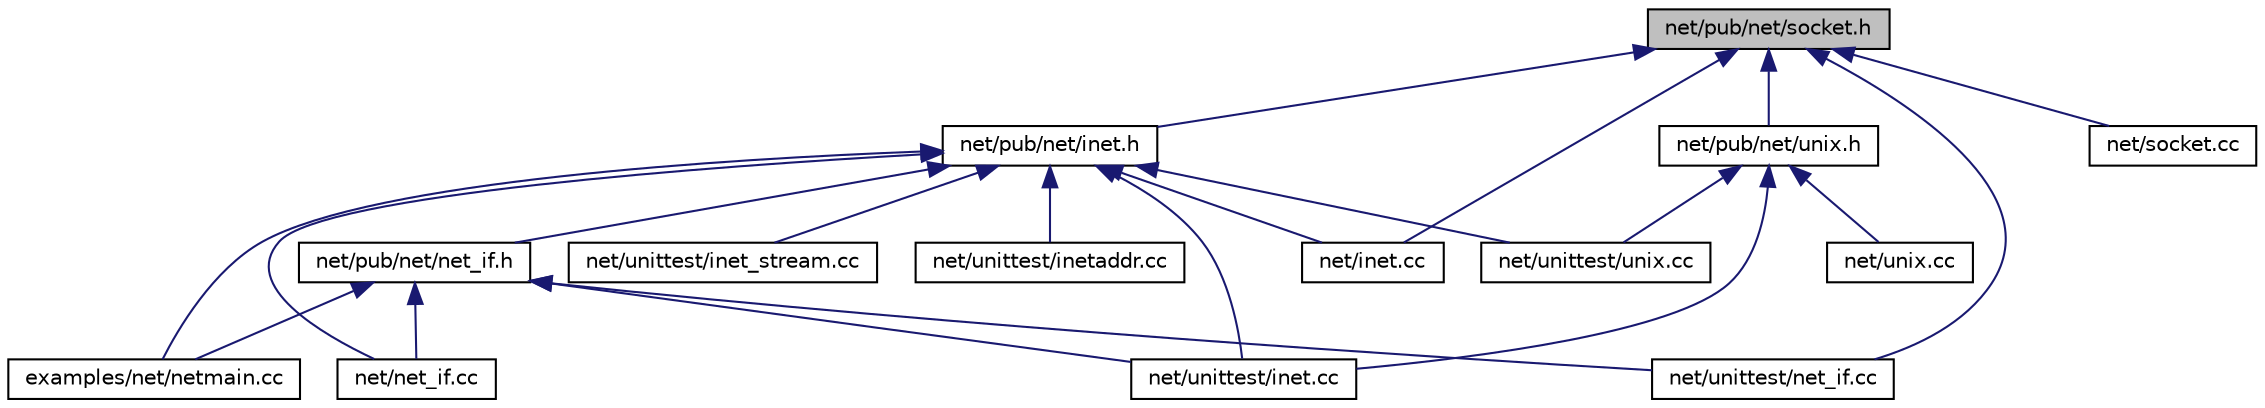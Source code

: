 digraph "net/pub/net/socket.h"
{
 // LATEX_PDF_SIZE
  edge [fontname="Helvetica",fontsize="10",labelfontname="Helvetica",labelfontsize="10"];
  node [fontname="Helvetica",fontsize="10",shape=record];
  Node1 [label="net/pub/net/socket.h",height=0.2,width=0.4,color="black", fillcolor="grey75", style="filled", fontcolor="black",tooltip="Low-level tcp and udp sockets."];
  Node1 -> Node2 [dir="back",color="midnightblue",fontsize="10",style="solid",fontname="Helvetica"];
  Node2 [label="net/pub/net/inet.h",height=0.2,width=0.4,color="black", fillcolor="white", style="filled",URL="$d6/d4a/inet_8h.html",tooltip="Internet tcp and udp networking."];
  Node2 -> Node3 [dir="back",color="midnightblue",fontsize="10",style="solid",fontname="Helvetica"];
  Node3 [label="examples/net/netmain.cc",height=0.2,width=0.4,color="black", fillcolor="white", style="filled",URL="$de/d77/netmain_8cc.html",tooltip="Networking example."];
  Node2 -> Node4 [dir="back",color="midnightblue",fontsize="10",style="solid",fontname="Helvetica"];
  Node4 [label="net/pub/net/net_if.h",height=0.2,width=0.4,color="black", fillcolor="white", style="filled",URL="$d7/d39/net__if_8h.html",tooltip="Internet network interface utility."];
  Node4 -> Node3 [dir="back",color="midnightblue",fontsize="10",style="solid",fontname="Helvetica"];
  Node4 -> Node5 [dir="back",color="midnightblue",fontsize="10",style="solid",fontname="Helvetica"];
  Node5 [label="net/net_if.cc",height=0.2,width=0.4,color="black", fillcolor="white", style="filled",URL="$da/d64/net__if_8cc.html",tooltip="Internet network interface utility implementation"];
  Node4 -> Node6 [dir="back",color="midnightblue",fontsize="10",style="solid",fontname="Helvetica"];
  Node6 [label="net/unittest/inet.cc",height=0.2,width=0.4,color="black", fillcolor="white", style="filled",URL="$dd/d8d/unittest_2inet_8cc.html",tooltip="Tests for Internet tcp and udp networking sockets."];
  Node4 -> Node7 [dir="back",color="midnightblue",fontsize="10",style="solid",fontname="Helvetica"];
  Node7 [label="net/unittest/net_if.cc",height=0.2,width=0.4,color="black", fillcolor="white", style="filled",URL="$de/d1f/unittest_2net__if_8cc.html",tooltip="Tests for Internet network interface utility."];
  Node2 -> Node8 [dir="back",color="midnightblue",fontsize="10",style="solid",fontname="Helvetica"];
  Node8 [label="net/inet.cc",height=0.2,width=0.4,color="black", fillcolor="white", style="filled",URL="$dc/d52/inet_8cc.html",tooltip="Internet tcp and udp networking implementation"];
  Node2 -> Node5 [dir="back",color="midnightblue",fontsize="10",style="solid",fontname="Helvetica"];
  Node2 -> Node6 [dir="back",color="midnightblue",fontsize="10",style="solid",fontname="Helvetica"];
  Node2 -> Node9 [dir="back",color="midnightblue",fontsize="10",style="solid",fontname="Helvetica"];
  Node9 [label="net/unittest/inet_stream.cc",height=0.2,width=0.4,color="black", fillcolor="white", style="filled",URL="$d0/d3a/inet__stream_8cc.html",tooltip="Tests for Internet tcp and udp networking streams."];
  Node2 -> Node10 [dir="back",color="midnightblue",fontsize="10",style="solid",fontname="Helvetica"];
  Node10 [label="net/unittest/inetaddr.cc",height=0.2,width=0.4,color="black", fillcolor="white", style="filled",URL="$dd/d84/inetaddr_8cc.html",tooltip="Tests for Internet tcp and udp networking addresses."];
  Node2 -> Node11 [dir="back",color="midnightblue",fontsize="10",style="solid",fontname="Helvetica"];
  Node11 [label="net/unittest/unix.cc",height=0.2,width=0.4,color="black", fillcolor="white", style="filled",URL="$db/dc1/unittest_2unix_8cc.html",tooltip="Tests for Unix domain tcp and udp networking."];
  Node1 -> Node12 [dir="back",color="midnightblue",fontsize="10",style="solid",fontname="Helvetica"];
  Node12 [label="net/pub/net/unix.h",height=0.2,width=0.4,color="black", fillcolor="white", style="filled",URL="$d6/dea/unix_8h.html",tooltip="Unix domain tcp and udp networking."];
  Node12 -> Node13 [dir="back",color="midnightblue",fontsize="10",style="solid",fontname="Helvetica"];
  Node13 [label="net/unix.cc",height=0.2,width=0.4,color="black", fillcolor="white", style="filled",URL="$de/d2a/unix_8cc.html",tooltip="Unix domain tcp and udp networking implementation"];
  Node12 -> Node6 [dir="back",color="midnightblue",fontsize="10",style="solid",fontname="Helvetica"];
  Node12 -> Node11 [dir="back",color="midnightblue",fontsize="10",style="solid",fontname="Helvetica"];
  Node1 -> Node8 [dir="back",color="midnightblue",fontsize="10",style="solid",fontname="Helvetica"];
  Node1 -> Node14 [dir="back",color="midnightblue",fontsize="10",style="solid",fontname="Helvetica"];
  Node14 [label="net/socket.cc",height=0.2,width=0.4,color="black", fillcolor="white", style="filled",URL="$d2/d88/socket_8cc.html",tooltip="Low-level tcp and udp sockets implementation"];
  Node1 -> Node7 [dir="back",color="midnightblue",fontsize="10",style="solid",fontname="Helvetica"];
}
